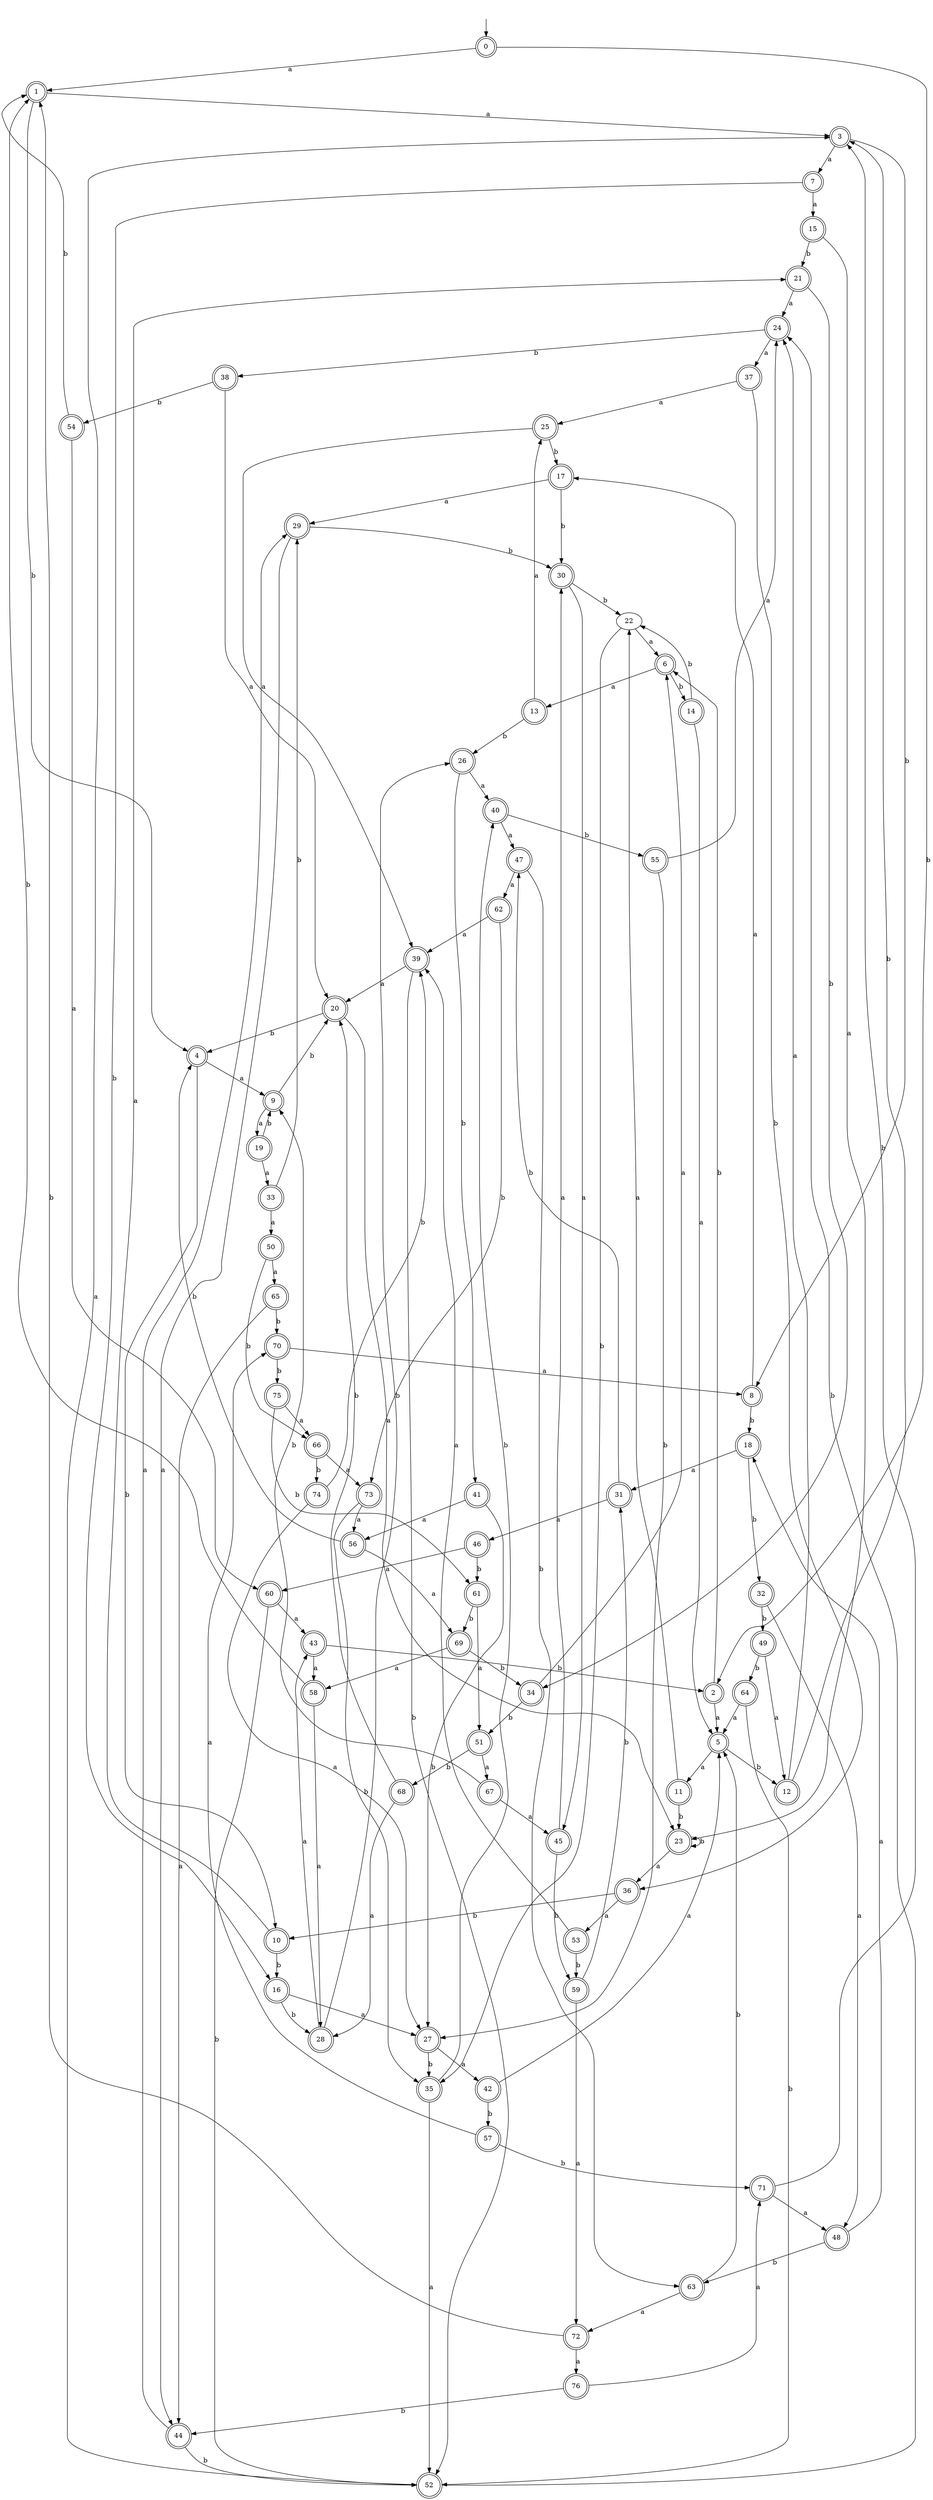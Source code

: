 digraph RandomDFA {
  __start0 [label="", shape=none];
  __start0 -> 0 [label=""];
  0 [shape=circle] [shape=doublecircle]
  0 -> 1 [label="a"]
  0 -> 2 [label="b"]
  1 [shape=doublecircle]
  1 -> 3 [label="a"]
  1 -> 4 [label="b"]
  2 [shape=doublecircle]
  2 -> 5 [label="a"]
  2 -> 6 [label="b"]
  3 [shape=doublecircle]
  3 -> 7 [label="a"]
  3 -> 8 [label="b"]
  4 [shape=doublecircle]
  4 -> 9 [label="a"]
  4 -> 10 [label="b"]
  5 [shape=doublecircle]
  5 -> 11 [label="a"]
  5 -> 12 [label="b"]
  6 [shape=doublecircle]
  6 -> 13 [label="a"]
  6 -> 14 [label="b"]
  7 [shape=doublecircle]
  7 -> 15 [label="a"]
  7 -> 16 [label="b"]
  8 [shape=doublecircle]
  8 -> 17 [label="a"]
  8 -> 18 [label="b"]
  9 [shape=doublecircle]
  9 -> 19 [label="a"]
  9 -> 20 [label="b"]
  10 [shape=doublecircle]
  10 -> 21 [label="a"]
  10 -> 16 [label="b"]
  11 [shape=doublecircle]
  11 -> 22 [label="a"]
  11 -> 23 [label="b"]
  12 [shape=doublecircle]
  12 -> 24 [label="a"]
  12 -> 3 [label="b"]
  13 [shape=doublecircle]
  13 -> 25 [label="a"]
  13 -> 26 [label="b"]
  14 [shape=doublecircle]
  14 -> 5 [label="a"]
  14 -> 22 [label="b"]
  15 [shape=doublecircle]
  15 -> 23 [label="a"]
  15 -> 21 [label="b"]
  16 [shape=doublecircle]
  16 -> 27 [label="a"]
  16 -> 28 [label="b"]
  17 [shape=doublecircle]
  17 -> 29 [label="a"]
  17 -> 30 [label="b"]
  18 [shape=doublecircle]
  18 -> 31 [label="a"]
  18 -> 32 [label="b"]
  19 [shape=doublecircle]
  19 -> 33 [label="a"]
  19 -> 9 [label="b"]
  20 [shape=doublecircle]
  20 -> 23 [label="a"]
  20 -> 4 [label="b"]
  21 [shape=doublecircle]
  21 -> 24 [label="a"]
  21 -> 34 [label="b"]
  22
  22 -> 6 [label="a"]
  22 -> 35 [label="b"]
  23 [shape=doublecircle]
  23 -> 36 [label="a"]
  23 -> 23 [label="b"]
  24 [shape=doublecircle]
  24 -> 37 [label="a"]
  24 -> 38 [label="b"]
  25 [shape=doublecircle]
  25 -> 39 [label="a"]
  25 -> 17 [label="b"]
  26 [shape=doublecircle]
  26 -> 40 [label="a"]
  26 -> 41 [label="b"]
  27 [shape=doublecircle]
  27 -> 42 [label="a"]
  27 -> 35 [label="b"]
  28 [shape=doublecircle]
  28 -> 43 [label="a"]
  28 -> 26 [label="b"]
  29 [shape=doublecircle]
  29 -> 44 [label="a"]
  29 -> 30 [label="b"]
  30 [shape=doublecircle]
  30 -> 45 [label="a"]
  30 -> 22 [label="b"]
  31 [shape=doublecircle]
  31 -> 46 [label="a"]
  31 -> 47 [label="b"]
  32 [shape=doublecircle]
  32 -> 48 [label="a"]
  32 -> 49 [label="b"]
  33 [shape=doublecircle]
  33 -> 50 [label="a"]
  33 -> 29 [label="b"]
  34 [shape=doublecircle]
  34 -> 6 [label="a"]
  34 -> 51 [label="b"]
  35 [shape=doublecircle]
  35 -> 52 [label="a"]
  35 -> 40 [label="b"]
  36 [shape=doublecircle]
  36 -> 53 [label="a"]
  36 -> 10 [label="b"]
  37 [shape=doublecircle]
  37 -> 25 [label="a"]
  37 -> 36 [label="b"]
  38 [shape=doublecircle]
  38 -> 20 [label="a"]
  38 -> 54 [label="b"]
  39 [shape=doublecircle]
  39 -> 20 [label="a"]
  39 -> 52 [label="b"]
  40 [shape=doublecircle]
  40 -> 47 [label="a"]
  40 -> 55 [label="b"]
  41 [shape=doublecircle]
  41 -> 56 [label="a"]
  41 -> 27 [label="b"]
  42 [shape=doublecircle]
  42 -> 5 [label="a"]
  42 -> 57 [label="b"]
  43 [shape=doublecircle]
  43 -> 58 [label="a"]
  43 -> 2 [label="b"]
  44 [shape=doublecircle]
  44 -> 29 [label="a"]
  44 -> 52 [label="b"]
  45 [shape=doublecircle]
  45 -> 30 [label="a"]
  45 -> 59 [label="b"]
  46 [shape=doublecircle]
  46 -> 60 [label="a"]
  46 -> 61 [label="b"]
  47 [shape=doublecircle]
  47 -> 62 [label="a"]
  47 -> 63 [label="b"]
  48 [shape=doublecircle]
  48 -> 18 [label="a"]
  48 -> 63 [label="b"]
  49 [shape=doublecircle]
  49 -> 12 [label="a"]
  49 -> 64 [label="b"]
  50 [shape=doublecircle]
  50 -> 65 [label="a"]
  50 -> 66 [label="b"]
  51 [shape=doublecircle]
  51 -> 67 [label="a"]
  51 -> 68 [label="b"]
  52 [shape=doublecircle]
  52 -> 3 [label="a"]
  52 -> 24 [label="b"]
  53 [shape=doublecircle]
  53 -> 39 [label="a"]
  53 -> 59 [label="b"]
  54 [shape=doublecircle]
  54 -> 60 [label="a"]
  54 -> 1 [label="b"]
  55 [shape=doublecircle]
  55 -> 24 [label="a"]
  55 -> 27 [label="b"]
  56 [shape=doublecircle]
  56 -> 69 [label="a"]
  56 -> 4 [label="b"]
  57 [shape=doublecircle]
  57 -> 70 [label="a"]
  57 -> 71 [label="b"]
  58 [shape=doublecircle]
  58 -> 28 [label="a"]
  58 -> 1 [label="b"]
  59 [shape=doublecircle]
  59 -> 72 [label="a"]
  59 -> 31 [label="b"]
  60 [shape=doublecircle]
  60 -> 43 [label="a"]
  60 -> 52 [label="b"]
  61 [shape=doublecircle]
  61 -> 51 [label="a"]
  61 -> 69 [label="b"]
  62 [shape=doublecircle]
  62 -> 39 [label="a"]
  62 -> 73 [label="b"]
  63 [shape=doublecircle]
  63 -> 72 [label="a"]
  63 -> 5 [label="b"]
  64 [shape=doublecircle]
  64 -> 5 [label="a"]
  64 -> 52 [label="b"]
  65 [shape=doublecircle]
  65 -> 44 [label="a"]
  65 -> 70 [label="b"]
  66 [shape=doublecircle]
  66 -> 73 [label="a"]
  66 -> 74 [label="b"]
  67 [shape=doublecircle]
  67 -> 45 [label="a"]
  67 -> 9 [label="b"]
  68 [shape=doublecircle]
  68 -> 28 [label="a"]
  68 -> 20 [label="b"]
  69 [shape=doublecircle]
  69 -> 58 [label="a"]
  69 -> 34 [label="b"]
  70 [shape=doublecircle]
  70 -> 8 [label="a"]
  70 -> 75 [label="b"]
  71 [shape=doublecircle]
  71 -> 48 [label="a"]
  71 -> 3 [label="b"]
  72 [shape=doublecircle]
  72 -> 76 [label="a"]
  72 -> 1 [label="b"]
  73 [shape=doublecircle]
  73 -> 56 [label="a"]
  73 -> 35 [label="b"]
  74 [shape=doublecircle]
  74 -> 27 [label="a"]
  74 -> 39 [label="b"]
  75 [shape=doublecircle]
  75 -> 66 [label="a"]
  75 -> 61 [label="b"]
  76 [shape=doublecircle]
  76 -> 71 [label="a"]
  76 -> 44 [label="b"]
}
